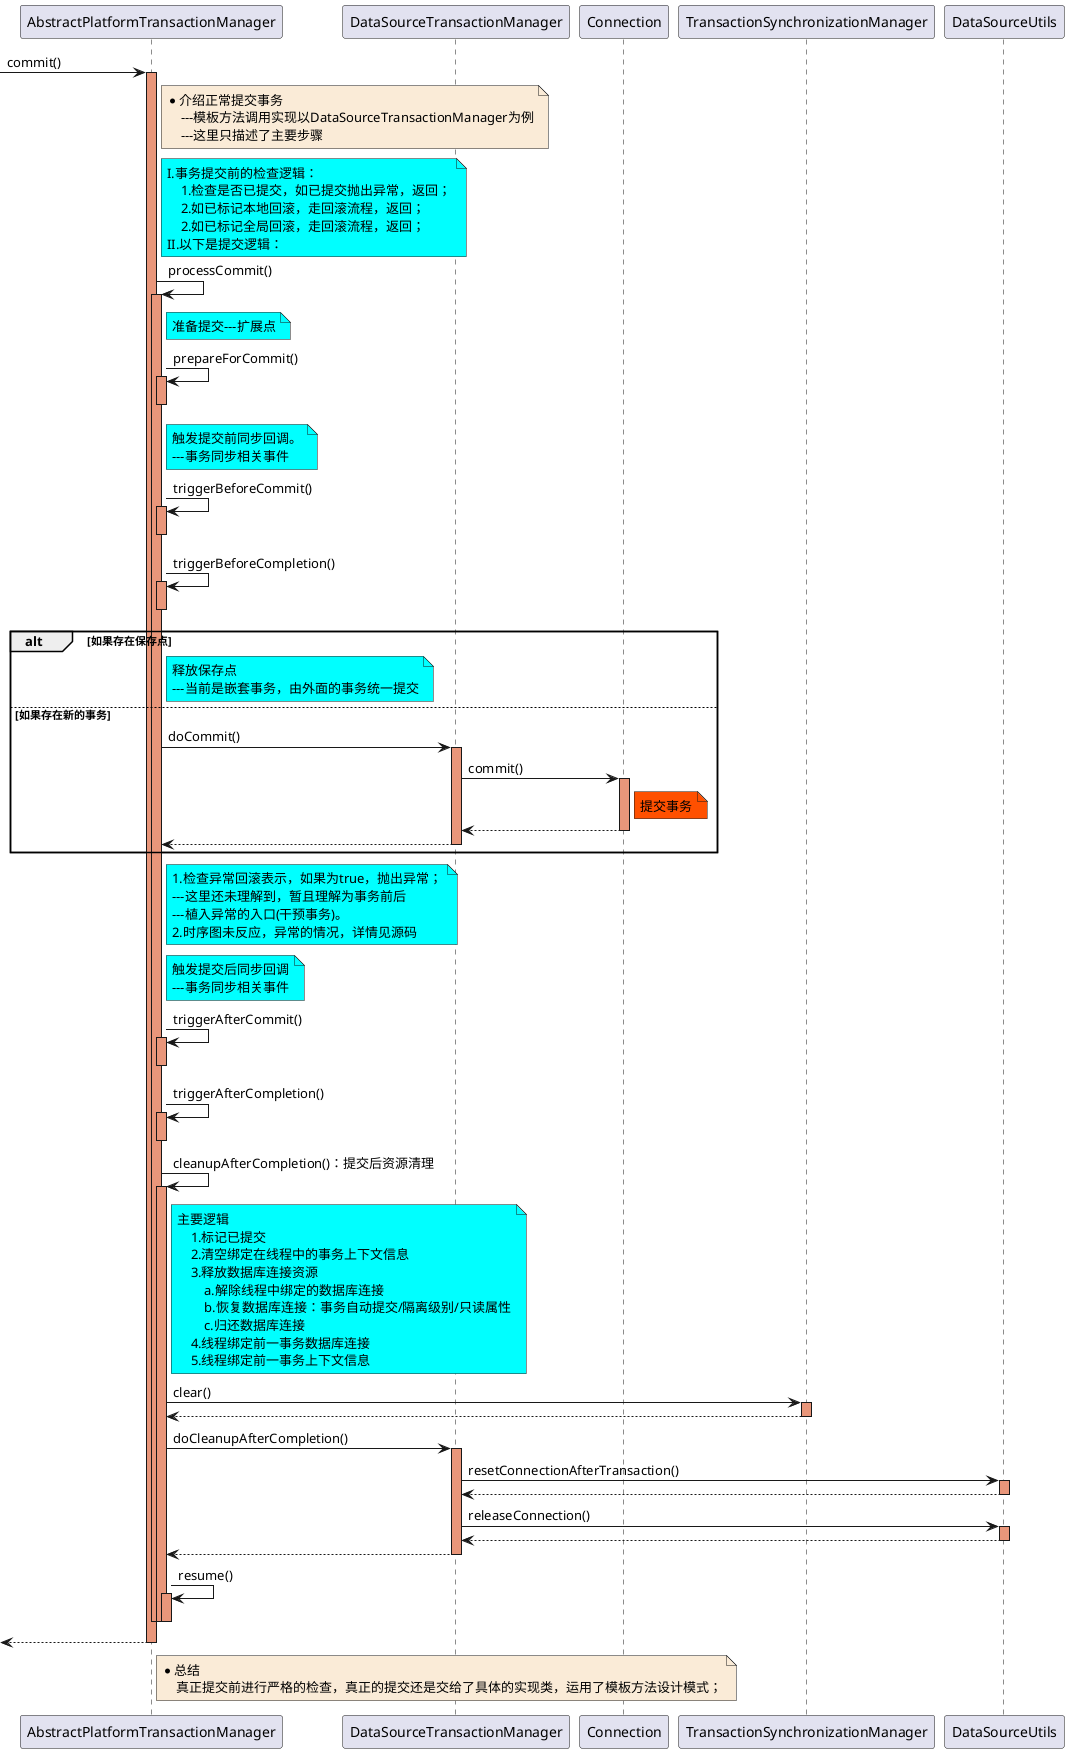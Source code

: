 @startuml
-> AbstractPlatformTransactionManager: commit()
activate AbstractPlatformTransactionManager #DarkSalmon

note right of AbstractPlatformTransactionManager #FAEBD7
    *介绍正常提交事务
        ---模板方法调用实现以DataSourceTransactionManager为例
        ---这里只描述了主要步骤
end note

    note right of AbstractPlatformTransactionManager #aqua
        I.事务提交前的检查逻辑：
            1.检查是否已提交，如已提交抛出异常，返回；
            2.如已标记本地回滚，走回滚流程，返回；
            2.如已标记全局回滚，走回滚流程，返回；
        II.以下是提交逻辑：
    end note

    AbstractPlatformTransactionManager -> AbstractPlatformTransactionManager : processCommit()
    activate AbstractPlatformTransactionManager #DarkSalmon

        note right of AbstractPlatformTransactionManager #aqua
            准备提交---扩展点
        end note
        AbstractPlatformTransactionManager -> AbstractPlatformTransactionManager : prepareForCommit()
        activate AbstractPlatformTransactionManager #DarkSalmon
        deactivate AbstractPlatformTransactionManager

        note right of AbstractPlatformTransactionManager #aqua
            触发提交前同步回调。
            ---事务同步相关事件
        end note
        AbstractPlatformTransactionManager -> AbstractPlatformTransactionManager : triggerBeforeCommit()
        activate AbstractPlatformTransactionManager #DarkSalmon
        deactivate AbstractPlatformTransactionManager

        AbstractPlatformTransactionManager -> AbstractPlatformTransactionManager : triggerBeforeCompletion()
        activate AbstractPlatformTransactionManager #DarkSalmon
        deactivate AbstractPlatformTransactionManager

        alt 如果存在保存点
            note right of AbstractPlatformTransactionManager #aqua
                释放保存点
                ---当前是嵌套事务，由外面的事务统一提交
            end note

        else 如果存在新的事务
            AbstractPlatformTransactionManager -> DataSourceTransactionManager:doCommit()
            activate DataSourceTransactionManager #DarkSalmon

                DataSourceTransactionManager -> Connection : commit()
                activate Connection #DarkSalmon
                    note right of Connection #FF5000
                        提交事务
                    end note
                Connection --> DataSourceTransactionManager
                deactivate Connection

            DataSourceTransactionManager --> AbstractPlatformTransactionManager
            deactivate DataSourceTransactionManager
        end

        note right of AbstractPlatformTransactionManager #aqua
            1.检查异常回滚表示，如果为true，抛出异常；
            ---这里还未理解到，暂且理解为事务前后
            ---植入异常的入口(干预事务)。
            2.时序图未反应，异常的情况，详情见源码
        end note

        note right of AbstractPlatformTransactionManager #aqua
            触发提交后同步回调
            ---事务同步相关事件
        end note

        AbstractPlatformTransactionManager -> AbstractPlatformTransactionManager : triggerAfterCommit()
        activate AbstractPlatformTransactionManager #DarkSalmon
        deactivate AbstractPlatformTransactionManager

        AbstractPlatformTransactionManager -> AbstractPlatformTransactionManager : triggerAfterCompletion()
        activate AbstractPlatformTransactionManager #DarkSalmon
        deactivate AbstractPlatformTransactionManager


        AbstractPlatformTransactionManager -> AbstractPlatformTransactionManager : cleanupAfterCompletion()：提交后资源清理
        activate AbstractPlatformTransactionManager #DarkSalmon
            note right of AbstractPlatformTransactionManager #aqua
                主要逻辑
                    1.标记已提交
                    2.清空绑定在线程中的事务上下文信息
                    3.释放数据库连接资源
                        a.解除线程中绑定的数据库连接
                        b.恢复数据库连接：事务自动提交/隔离级别/只读属性
                        c.归还数据库连接
                    4.线程绑定前一事务数据库连接
                    5.线程绑定前一事务上下文信息
            end note

            AbstractPlatformTransactionManager -> TransactionSynchronizationManager: clear()
            activate TransactionSynchronizationManager #DarkSalmon
            TransactionSynchronizationManager --> AbstractPlatformTransactionManager
            deactivate TransactionSynchronizationManager


            AbstractPlatformTransactionManager -> DataSourceTransactionManager : doCleanupAfterCompletion()
            activate DataSourceTransactionManager #DarkSalmon

                DataSourceTransactionManager -> DataSourceUtils : resetConnectionAfterTransaction()
                activate DataSourceUtils #DarkSalmon
                DataSourceUtils --> DataSourceTransactionManager
                deactivate DataSourceUtils

                DataSourceTransactionManager -> DataSourceUtils : releaseConnection()
                activate DataSourceUtils #DarkSalmon
                DataSourceUtils --> DataSourceTransactionManager
                deactivate DataSourceUtils

            DataSourceTransactionManager --> AbstractPlatformTransactionManager
            deactivate DataSourceTransactionManager

            AbstractPlatformTransactionManager -> AbstractPlatformTransactionManager : resume()
            activate AbstractPlatformTransactionManager #DarkSalmon
            deactivate AbstractPlatformTransactionManager

        deactivate AbstractPlatformTransactionManager


    deactivate AbstractPlatformTransactionManager

<-- AbstractPlatformTransactionManager
deactivate AbstractPlatformTransactionManager

note right of AbstractPlatformTransactionManager #FAEBD7
    *总结
        真正提交前进行严格的检查，真正的提交还是交给了具体的实现类，运用了模板方法设计模式；
end note

@enduml